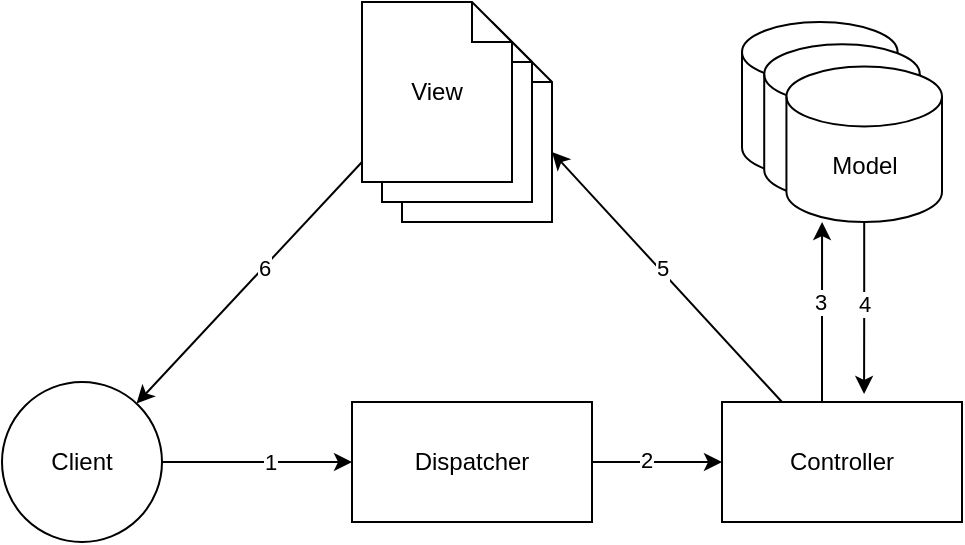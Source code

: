 <mxfile version="20.6.0" type="github">
  <diagram id="wg8Q2fmshLPbi6pWWXkw" name="Page-1">
    <mxGraphModel dx="1021" dy="529" grid="1" gridSize="10" guides="1" tooltips="1" connect="1" arrows="1" fold="1" page="1" pageScale="1" pageWidth="850" pageHeight="1100" math="0" shadow="0">
      <root>
        <mxCell id="0" />
        <mxCell id="1" parent="0" />
        <mxCell id="CW-l6TLwiVdttoIs8dB7-21" style="edgeStyle=orthogonalEdgeStyle;rounded=0;orthogonalLoop=1;jettySize=auto;html=1;entryX=0;entryY=0.5;entryDx=0;entryDy=0;" edge="1" parent="1" source="CW-l6TLwiVdttoIs8dB7-1" target="CW-l6TLwiVdttoIs8dB7-2">
          <mxGeometry relative="1" as="geometry">
            <mxPoint x="260" y="270" as="targetPoint" />
          </mxGeometry>
        </mxCell>
        <mxCell id="CW-l6TLwiVdttoIs8dB7-30" value="1" style="edgeLabel;html=1;align=center;verticalAlign=middle;resizable=0;points=[];" vertex="1" connectable="0" parent="CW-l6TLwiVdttoIs8dB7-21">
          <mxGeometry x="0.133" relative="1" as="geometry">
            <mxPoint as="offset" />
          </mxGeometry>
        </mxCell>
        <mxCell id="CW-l6TLwiVdttoIs8dB7-1" value="Client" style="ellipse;whiteSpace=wrap;html=1;aspect=fixed;" vertex="1" parent="1">
          <mxGeometry x="130" y="230" width="80" height="80" as="geometry" />
        </mxCell>
        <mxCell id="CW-l6TLwiVdttoIs8dB7-22" style="edgeStyle=orthogonalEdgeStyle;rounded=0;orthogonalLoop=1;jettySize=auto;html=1;entryX=0;entryY=0.5;entryDx=0;entryDy=0;" edge="1" parent="1" source="CW-l6TLwiVdttoIs8dB7-2" target="CW-l6TLwiVdttoIs8dB7-3">
          <mxGeometry relative="1" as="geometry" />
        </mxCell>
        <mxCell id="CW-l6TLwiVdttoIs8dB7-31" value="2" style="edgeLabel;html=1;align=center;verticalAlign=middle;resizable=0;points=[];" vertex="1" connectable="0" parent="CW-l6TLwiVdttoIs8dB7-22">
          <mxGeometry x="-0.18" y="1" relative="1" as="geometry">
            <mxPoint as="offset" />
          </mxGeometry>
        </mxCell>
        <mxCell id="CW-l6TLwiVdttoIs8dB7-2" value="Dispatcher" style="rounded=0;whiteSpace=wrap;html=1;" vertex="1" parent="1">
          <mxGeometry x="305" y="240" width="120" height="60" as="geometry" />
        </mxCell>
        <mxCell id="CW-l6TLwiVdttoIs8dB7-23" style="edgeStyle=orthogonalEdgeStyle;rounded=0;orthogonalLoop=1;jettySize=auto;html=1;entryX=0.229;entryY=1;entryDx=0;entryDy=0;entryPerimeter=0;" edge="1" parent="1" source="CW-l6TLwiVdttoIs8dB7-3" target="CW-l6TLwiVdttoIs8dB7-11">
          <mxGeometry relative="1" as="geometry">
            <mxPoint x="540" y="160" as="targetPoint" />
            <Array as="points">
              <mxPoint x="540" y="210" />
              <mxPoint x="540" y="210" />
            </Array>
          </mxGeometry>
        </mxCell>
        <mxCell id="CW-l6TLwiVdttoIs8dB7-32" value="3" style="edgeLabel;html=1;align=center;verticalAlign=middle;resizable=0;points=[];" vertex="1" connectable="0" parent="CW-l6TLwiVdttoIs8dB7-23">
          <mxGeometry x="0.198" y="-1" relative="1" as="geometry">
            <mxPoint x="-2" y="4" as="offset" />
          </mxGeometry>
        </mxCell>
        <mxCell id="CW-l6TLwiVdttoIs8dB7-3" value="Controller" style="rounded=0;whiteSpace=wrap;html=1;" vertex="1" parent="1">
          <mxGeometry x="490" y="240" width="120" height="60" as="geometry" />
        </mxCell>
        <mxCell id="CW-l6TLwiVdttoIs8dB7-12" value="" style="group" vertex="1" connectable="0" parent="1">
          <mxGeometry x="500" y="50" width="100" height="100" as="geometry" />
        </mxCell>
        <mxCell id="CW-l6TLwiVdttoIs8dB7-7" value="" style="shape=cylinder3;whiteSpace=wrap;html=1;boundedLbl=1;backgroundOutline=1;size=15;strokeColor=default;fillColor=default;gradientColor=none;" vertex="1" parent="CW-l6TLwiVdttoIs8dB7-12">
          <mxGeometry width="77.778" height="77.778" as="geometry" />
        </mxCell>
        <mxCell id="CW-l6TLwiVdttoIs8dB7-10" value="" style="shape=cylinder3;whiteSpace=wrap;html=1;boundedLbl=1;backgroundOutline=1;size=15;strokeColor=default;fillColor=default;gradientColor=none;" vertex="1" parent="CW-l6TLwiVdttoIs8dB7-12">
          <mxGeometry x="11.111" y="11.111" width="77.778" height="77.778" as="geometry" />
        </mxCell>
        <mxCell id="CW-l6TLwiVdttoIs8dB7-11" value="" style="shape=cylinder3;whiteSpace=wrap;html=1;boundedLbl=1;backgroundOutline=1;size=15;strokeColor=default;fillColor=default;gradientColor=none;" vertex="1" parent="CW-l6TLwiVdttoIs8dB7-12">
          <mxGeometry x="22.222" y="22.222" width="77.778" height="77.778" as="geometry" />
        </mxCell>
        <mxCell id="CW-l6TLwiVdttoIs8dB7-13" value="Model" style="text;html=1;strokeColor=none;fillColor=none;align=center;verticalAlign=middle;whiteSpace=wrap;rounded=0;" vertex="1" parent="CW-l6TLwiVdttoIs8dB7-12">
          <mxGeometry x="27.778" y="55.556" width="66.667" height="33.333" as="geometry" />
        </mxCell>
        <mxCell id="CW-l6TLwiVdttoIs8dB7-17" value="" style="group" vertex="1" connectable="0" parent="1">
          <mxGeometry x="310" y="40" width="95" height="110" as="geometry" />
        </mxCell>
        <mxCell id="CW-l6TLwiVdttoIs8dB7-16" value="Note" style="shape=note;size=20;whiteSpace=wrap;html=1;strokeColor=default;fillColor=default;gradientColor=none;" vertex="1" parent="CW-l6TLwiVdttoIs8dB7-17">
          <mxGeometry x="20" y="20" width="75" height="90" as="geometry" />
        </mxCell>
        <mxCell id="CW-l6TLwiVdttoIs8dB7-15" value="Note" style="shape=note;size=20;whiteSpace=wrap;html=1;strokeColor=default;fillColor=default;gradientColor=none;" vertex="1" parent="CW-l6TLwiVdttoIs8dB7-17">
          <mxGeometry x="10" y="10" width="75" height="90" as="geometry" />
        </mxCell>
        <mxCell id="CW-l6TLwiVdttoIs8dB7-14" value="View" style="shape=note;size=20;whiteSpace=wrap;html=1;strokeColor=default;fillColor=default;gradientColor=none;" vertex="1" parent="CW-l6TLwiVdttoIs8dB7-17">
          <mxGeometry width="75" height="90" as="geometry" />
        </mxCell>
        <mxCell id="CW-l6TLwiVdttoIs8dB7-25" style="edgeStyle=orthogonalEdgeStyle;rounded=0;orthogonalLoop=1;jettySize=auto;html=1;entryX=0.592;entryY=-0.067;entryDx=0;entryDy=0;entryPerimeter=0;" edge="1" parent="1" source="CW-l6TLwiVdttoIs8dB7-11" target="CW-l6TLwiVdttoIs8dB7-3">
          <mxGeometry relative="1" as="geometry">
            <Array as="points">
              <mxPoint x="561" y="193" />
              <mxPoint x="561" y="193" />
            </Array>
          </mxGeometry>
        </mxCell>
        <mxCell id="CW-l6TLwiVdttoIs8dB7-33" value="4" style="edgeLabel;html=1;align=center;verticalAlign=middle;resizable=0;points=[];" vertex="1" connectable="0" parent="CW-l6TLwiVdttoIs8dB7-25">
          <mxGeometry x="-0.294" relative="1" as="geometry">
            <mxPoint y="10" as="offset" />
          </mxGeometry>
        </mxCell>
        <mxCell id="CW-l6TLwiVdttoIs8dB7-28" value="" style="endArrow=classic;html=1;rounded=0;exitX=0.25;exitY=0;exitDx=0;exitDy=0;entryX=0;entryY=0;entryDx=75;entryDy=55;entryPerimeter=0;" edge="1" parent="1" source="CW-l6TLwiVdttoIs8dB7-3" target="CW-l6TLwiVdttoIs8dB7-16">
          <mxGeometry width="50" height="50" relative="1" as="geometry">
            <mxPoint x="400" y="260" as="sourcePoint" />
            <mxPoint x="450" y="210" as="targetPoint" />
          </mxGeometry>
        </mxCell>
        <mxCell id="CW-l6TLwiVdttoIs8dB7-37" value="5" style="edgeLabel;html=1;align=center;verticalAlign=middle;resizable=0;points=[];" vertex="1" connectable="0" parent="CW-l6TLwiVdttoIs8dB7-28">
          <mxGeometry x="-0.132" relative="1" as="geometry">
            <mxPoint x="-10" y="-13" as="offset" />
          </mxGeometry>
        </mxCell>
        <mxCell id="CW-l6TLwiVdttoIs8dB7-29" value="" style="endArrow=classic;html=1;rounded=0;" edge="1" parent="1" target="CW-l6TLwiVdttoIs8dB7-1">
          <mxGeometry width="50" height="50" relative="1" as="geometry">
            <mxPoint x="310" y="120" as="sourcePoint" />
            <mxPoint x="415" y="160" as="targetPoint" />
          </mxGeometry>
        </mxCell>
        <mxCell id="CW-l6TLwiVdttoIs8dB7-36" value="6" style="edgeLabel;html=1;align=center;verticalAlign=middle;resizable=0;points=[];" vertex="1" connectable="0" parent="CW-l6TLwiVdttoIs8dB7-29">
          <mxGeometry x="-0.122" relative="1" as="geometry">
            <mxPoint as="offset" />
          </mxGeometry>
        </mxCell>
      </root>
    </mxGraphModel>
  </diagram>
</mxfile>

